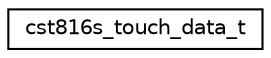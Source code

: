 digraph "Graphical Class Hierarchy"
{
 // LATEX_PDF_SIZE
  edge [fontname="Helvetica",fontsize="10",labelfontname="Helvetica",labelfontsize="10"];
  node [fontname="Helvetica",fontsize="10",shape=record];
  rankdir="LR";
  Node0 [label="cst816s_touch_data_t",height=0.2,width=0.4,color="black", fillcolor="white", style="filled",URL="$structcst816s__touch__data__t.html",tooltip="cst816s touch event data"];
}
